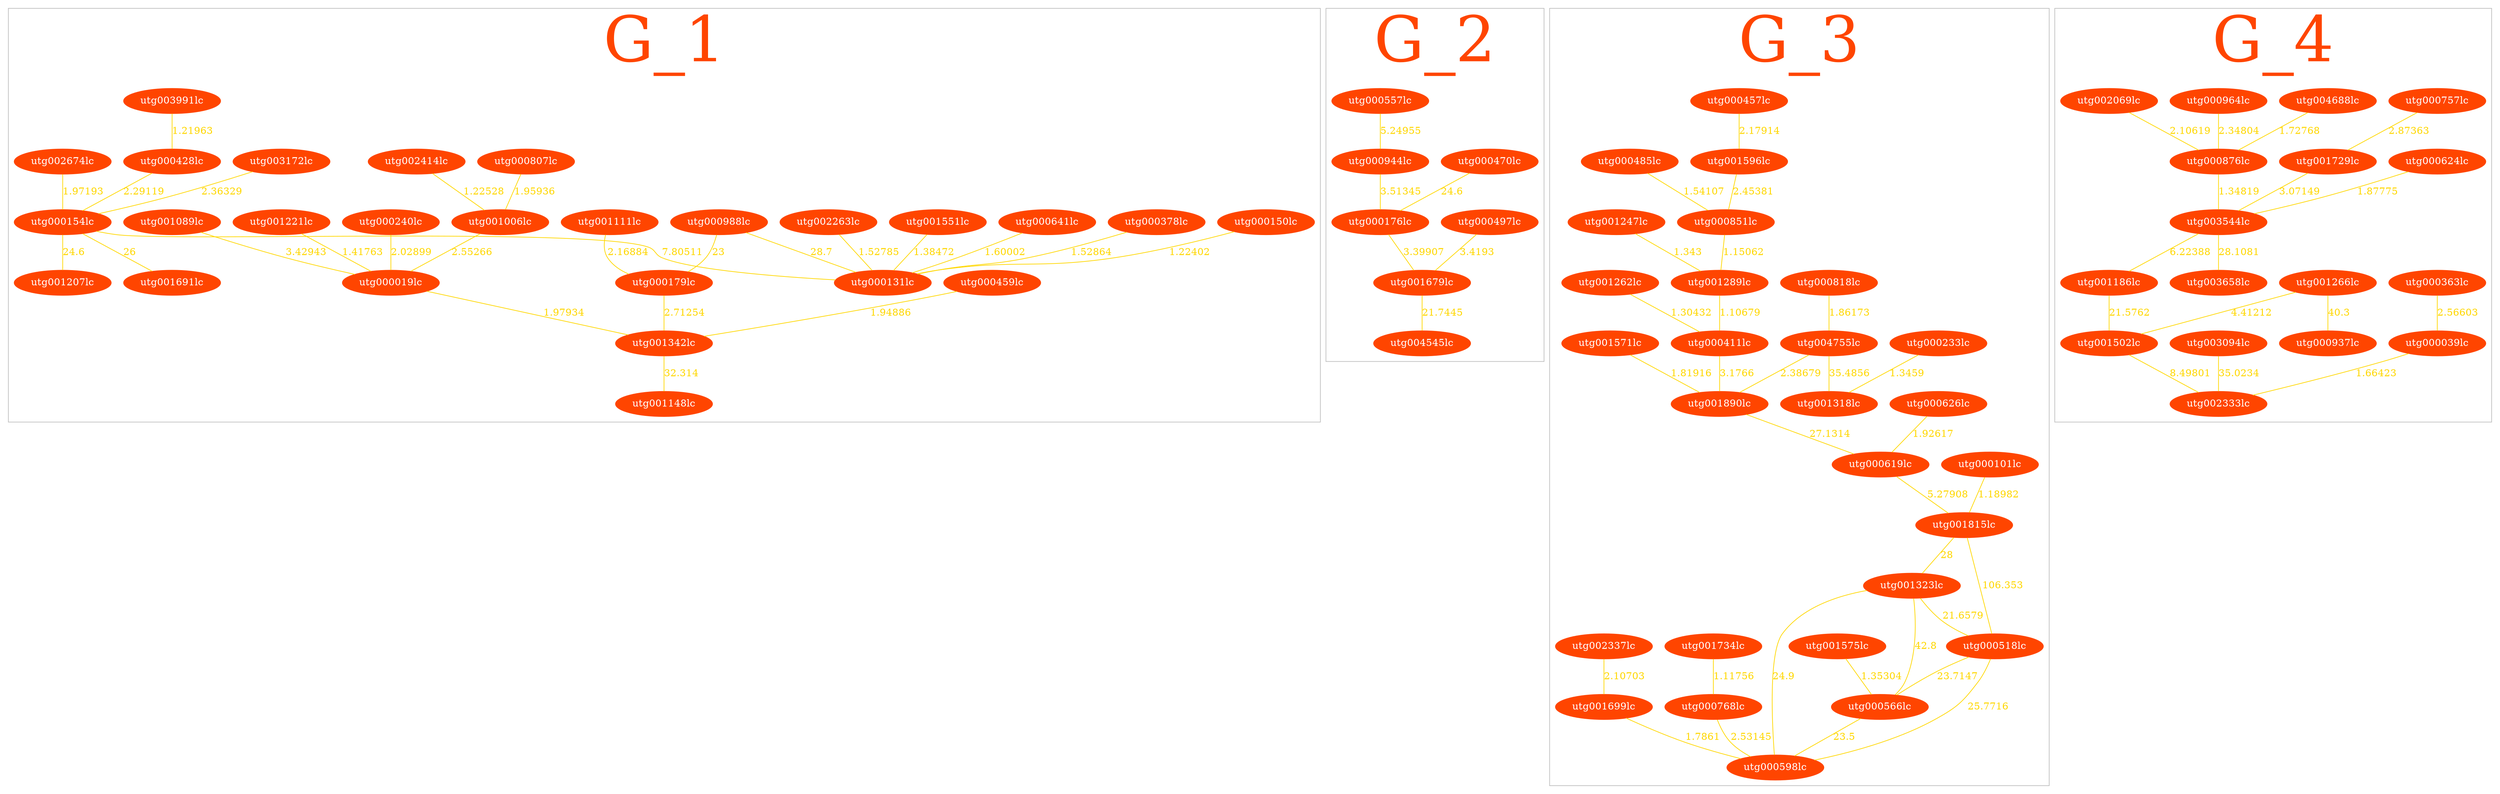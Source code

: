 /* Here are the merged subclusters of contigs */
graph	Graph_1 {
	subgraph cluster_0 {
	/* merged with subclusters: 3, 6 */
	utg000019lc -- utg001342lc [color=gold, fontcolor=gold, penwidth=1, label=1.97934]; /* cluster 0 */
	utg000150lc -- utg000131lc [color=gold, fontcolor=gold, penwidth=1, label=1.22402]; /* cluster 0 */
	utg000154lc -- utg000131lc [color=gold, fontcolor=gold, penwidth=1, label=7.80511]; /* cluster 0 */
	utg000154lc -- utg001207lc [color=gold, fontcolor=gold, penwidth=1, label=24.6]; /* cluster 0 */
	utg000154lc -- utg001691lc [color=gold, fontcolor=gold, penwidth=1, label=26]; /* cluster 0 */
	utg000179lc -- utg001342lc [color=gold, fontcolor=gold, penwidth=1, label=2.71254]; /* cluster 0 */
	utg000240lc -- utg000019lc [color=gold, fontcolor=gold, penwidth=1, label=2.02899]; /* cluster 0 */
	utg000378lc -- utg000131lc [color=gold, fontcolor=gold, penwidth=1, label=1.52864]; /* cluster 0 */
	utg000428lc -- utg000154lc [color=gold, fontcolor=gold, penwidth=1, label=2.29119]; /* cluster 0 */
	utg000459lc -- utg001342lc [color=gold, fontcolor=gold, penwidth=1, label=1.94886]; /* cluster 0 */
	utg000641lc -- utg000131lc [color=gold, fontcolor=gold, penwidth=1, label=1.60002]; /* cluster 0 */
	utg000807lc -- utg001006lc [color=gold, fontcolor=gold, penwidth=1, label=1.95936]; /* cluster 0 */
	utg000988lc -- utg000131lc [color=gold, fontcolor=gold, penwidth=1, label=28.7]; /* cluster 0 */
	utg000988lc -- utg000179lc [color=gold, fontcolor=gold, penwidth=1, label=23]; /* cluster 0 */
	utg001006lc -- utg000019lc [color=gold, fontcolor=gold, penwidth=1, label=2.55266]; /* cluster 0 */
	utg001089lc -- utg000019lc [color=gold, fontcolor=gold, penwidth=1, label=3.42943]; /* cluster 0 */
	utg001111lc -- utg000179lc [color=gold, fontcolor=gold, penwidth=1, label=2.16884]; /* cluster 0 */
	utg001221lc -- utg000019lc [color=gold, fontcolor=gold, penwidth=1, label=1.41763]; /* cluster 0 */
	utg001342lc -- utg001148lc [color=gold, fontcolor=gold, penwidth=1, label=32.314]; /* cluster 0 */
	utg001551lc -- utg000131lc [color=gold, fontcolor=gold, penwidth=1, label=1.38472]; /* cluster 0 */
	utg002263lc -- utg000131lc [color=gold, fontcolor=gold, penwidth=1, label=1.52785]; /* cluster 0 */
	utg002414lc -- utg001006lc [color=gold, fontcolor=gold, penwidth=1, label=1.22528]; /* cluster 0 */
	utg002674lc -- utg000154lc [color=gold, fontcolor=gold, penwidth=1, label=1.97193]; /* cluster 0 */
	utg003172lc -- utg000154lc [color=gold, fontcolor=gold, penwidth=1, label=2.36329]; /* cluster 0 */
	utg003991lc -- utg000428lc [color=gold, fontcolor=gold, penwidth=1, label=1.21963]; /* cluster 0 */
	utg000019lc [color=orangered, style=filled, fillcolor=orangered, fontcolor=white]; /* 2 */
	utg000131lc [color=orangered, style=filled, fillcolor=orangered, fontcolor=white]; /* 0 */
	utg000150lc [color=orangered, style=filled, fillcolor=orangered, fontcolor=white]; /* 0 */
	utg000154lc [color=orangered, style=filled, fillcolor=orangered, fontcolor=white]; /* 1 */
	utg000179lc [color=orangered, style=filled, fillcolor=orangered, fontcolor=white]; /* 0 */
	utg000240lc [color=orangered, style=filled, fillcolor=orangered, fontcolor=white]; /* 2 */
	utg000378lc [color=orangered, style=filled, fillcolor=orangered, fontcolor=white]; /* 2 */
	utg000428lc [color=orangered, style=filled, fillcolor=orangered, fontcolor=white]; /* 1 */
	utg000459lc [color=orangered, style=filled, fillcolor=orangered, fontcolor=white]; /* 2 */
	utg000641lc [color=orangered, style=filled, fillcolor=orangered, fontcolor=white]; /* 0 */
	utg000807lc [color=orangered, style=filled, fillcolor=orangered, fontcolor=white]; /* 2 */
	utg000988lc [color=orangered, style=filled, fillcolor=orangered, fontcolor=white]; /* 0 */
	utg001006lc [color=orangered, style=filled, fillcolor=orangered, fontcolor=white]; /* 2 */
	utg001089lc [color=orangered, style=filled, fillcolor=orangered, fontcolor=white]; /* 2 */
	utg001111lc [color=orangered, style=filled, fillcolor=orangered, fontcolor=white]; /* 0 */
	utg001148lc [color=orangered, style=filled, fillcolor=orangered, fontcolor=white]; /* 2 */
	utg001207lc [color=orangered, style=filled, fillcolor=orangered, fontcolor=white]; /* 1 */
	utg001221lc [color=orangered, style=filled, fillcolor=orangered, fontcolor=white]; /* 2 */
	utg001342lc [color=orangered, style=filled, fillcolor=orangered, fontcolor=white]; /* 2 */
	utg001551lc [color=orangered, style=filled, fillcolor=orangered, fontcolor=white]; /* 0 */
	utg001691lc [color=orangered, style=filled, fillcolor=orangered, fontcolor=white]; /* 1 */
	utg002263lc [color=orangered, style=filled, fillcolor=orangered, fontcolor=white]; /* 0 */
	utg002414lc [color=orangered, style=filled, fillcolor=orangered, fontcolor=white]; /* 2 */
	utg002674lc [color=orangered, style=filled, fillcolor=orangered, fontcolor=white]; /* 2 */
	utg003172lc [color=orangered, style=filled, fillcolor=orangered, fontcolor=white]; /* 2 */
	utg003991lc [color=orangered, style=filled, fillcolor=orangered, fontcolor=white]; /* 1 */
	label="G_1";
	fontsize=90;
	fontcolor=orangered;
	color=gray;
	/* 26 contigs with total size of 27948371 bp */
	}
	subgraph cluster_1 {
	/* merged with subclusters: 7 */
	utg000176lc -- utg001679lc [color=gold, fontcolor=gold, penwidth=1, label=3.39907]; /* cluster 1 */
	utg000470lc -- utg000176lc [color=gold, fontcolor=gold, penwidth=1, label=24.6]; /* cluster 1 */
	utg000497lc -- utg001679lc [color=gold, fontcolor=gold, penwidth=1, label=3.4193]; /* cluster 1 */
	utg000557lc -- utg000944lc [color=gold, fontcolor=gold, penwidth=1, label=5.24955]; /* cluster 1 */
	utg000944lc -- utg000176lc [color=gold, fontcolor=gold, penwidth=1, label=3.51345]; /* cluster 1 */
	utg001679lc -- utg004545lc [color=gold, fontcolor=gold, penwidth=1, label=21.7445]; /* cluster 1 */
	utg000176lc [color=orangered, style=filled, fillcolor=orangered, fontcolor=white]; /* 2 */
	utg000470lc [color=orangered, style=filled, fillcolor=orangered, fontcolor=white]; /* 2 */
	utg000497lc [color=orangered, style=filled, fillcolor=orangered, fontcolor=white]; /* 2 */
	utg000557lc [color=orangered, style=filled, fillcolor=orangered, fontcolor=white]; /* 2 */
	utg000944lc [color=orangered, style=filled, fillcolor=orangered, fontcolor=white]; /* 2 */
	utg001679lc [color=orangered, style=filled, fillcolor=orangered, fontcolor=white]; /* 2 */
	utg004545lc [color=orangered, style=filled, fillcolor=orangered, fontcolor=white]; /* 2 */
	label="G_2";
	fontsize=90;
	fontcolor=orangered;
	color=gray;
	/* 7 contigs with total size of 16591388 bp */
	}
	subgraph cluster_2 {
	/* merged with subclusters: 8, 11 */
	utg000101lc -- utg001815lc [color=gold, fontcolor=gold, penwidth=1, label=1.18982]; /* cluster 2 */
	utg000233lc -- utg001318lc [color=gold, fontcolor=gold, penwidth=1, label=1.3459]; /* cluster 2 */
	utg000411lc -- utg001890lc [color=gold, fontcolor=gold, penwidth=1, label=3.1766]; /* cluster 2 */
	utg000457lc -- utg001596lc [color=gold, fontcolor=gold, penwidth=1, label=2.17914]; /* cluster 2 */
	utg000485lc -- utg000851lc [color=gold, fontcolor=gold, penwidth=1, label=1.54107]; /* cluster 2 */
	utg000518lc -- utg000566lc [color=gold, fontcolor=gold, penwidth=1, label=23.7147]; /* cluster 2 */
	utg000518lc -- utg000598lc [color=gold, fontcolor=gold, penwidth=1, label=25.7716]; /* cluster 2 */
	utg000518lc -- utg001815lc [color=gold, fontcolor=gold, penwidth=1, label=106.353]; /* cluster 2 */
	utg000566lc -- utg000598lc [color=gold, fontcolor=gold, penwidth=1, label=23.5]; /* cluster 2 */
	utg000566lc -- utg001323lc [color=gold, fontcolor=gold, penwidth=1, label=42.8]; /* cluster 2 */
	utg000598lc -- utg001323lc [color=gold, fontcolor=gold, penwidth=1, label=24.9]; /* cluster 2 */
	utg000619lc -- utg001815lc [color=gold, fontcolor=gold, penwidth=1, label=5.27908]; /* cluster 2 */
	utg000626lc -- utg000619lc [color=gold, fontcolor=gold, penwidth=1, label=1.92617]; /* cluster 2 */
	utg000768lc -- utg000598lc [color=gold, fontcolor=gold, penwidth=1, label=2.53145]; /* cluster 2 */
	utg000818lc -- utg004755lc [color=gold, fontcolor=gold, penwidth=1, label=1.86173]; /* cluster 2 */
	utg000851lc -- utg001289lc [color=gold, fontcolor=gold, penwidth=1, label=1.15062]; /* cluster 2 */
	utg001247lc -- utg001289lc [color=gold, fontcolor=gold, penwidth=1, label=1.343]; /* cluster 2 */
	utg001262lc -- utg000411lc [color=gold, fontcolor=gold, penwidth=1, label=1.30432]; /* cluster 2 */
	utg001289lc -- utg000411lc [color=gold, fontcolor=gold, penwidth=1, label=1.10679]; /* cluster 2 */
	utg001323lc -- utg000518lc [color=gold, fontcolor=gold, penwidth=1, label=21.6579]; /* cluster 2 */
	utg001571lc -- utg001890lc [color=gold, fontcolor=gold, penwidth=1, label=1.81916]; /* cluster 2 */
	utg001575lc -- utg000566lc [color=gold, fontcolor=gold, penwidth=1, label=1.35304]; /* cluster 2 */
	utg001596lc -- utg000851lc [color=gold, fontcolor=gold, penwidth=1, label=2.45381]; /* cluster 2 */
	utg001699lc -- utg000598lc [color=gold, fontcolor=gold, penwidth=1, label=1.7861]; /* cluster 2 */
	utg001734lc -- utg000768lc [color=gold, fontcolor=gold, penwidth=1, label=1.11756]; /* cluster 2 */
	utg001815lc -- utg001323lc [color=gold, fontcolor=gold, penwidth=1, label=28]; /* cluster 2 */
	utg001890lc -- utg000619lc [color=gold, fontcolor=gold, penwidth=1, label=27.1314]; /* cluster 2 */
	utg002337lc -- utg001699lc [color=gold, fontcolor=gold, penwidth=1, label=2.10703]; /* cluster 2 */
	utg004755lc -- utg001318lc [color=gold, fontcolor=gold, penwidth=1, label=35.4856]; /* cluster 2 */
	utg004755lc -- utg001890lc [color=gold, fontcolor=gold, penwidth=1, label=2.38679]; /* cluster 2 */
	utg000101lc [color=orangered, style=filled, fillcolor=orangered, fontcolor=white]; /* 1 */
	utg000233lc [color=orangered, style=filled, fillcolor=orangered, fontcolor=white]; /* 0 */
	utg000411lc [color=orangered, style=filled, fillcolor=orangered, fontcolor=white]; /* 0 */
	utg000457lc [color=orangered, style=filled, fillcolor=orangered, fontcolor=white]; /* 2 */
	utg000485lc [color=orangered, style=filled, fillcolor=orangered, fontcolor=white]; /* 2 */
	utg000518lc [color=orangered, style=filled, fillcolor=orangered, fontcolor=white]; /* 1 */
	utg000566lc [color=orangered, style=filled, fillcolor=orangered, fontcolor=white]; /* 1 */
	utg000598lc [color=orangered, style=filled, fillcolor=orangered, fontcolor=white]; /* 1 */
	utg000619lc [color=orangered, style=filled, fillcolor=orangered, fontcolor=white]; /* 0 */
	utg000626lc [color=orangered, style=filled, fillcolor=orangered, fontcolor=white]; /* 0 */
	utg000768lc [color=orangered, style=filled, fillcolor=orangered, fontcolor=white]; /* 2 */
	utg000818lc [color=orangered, style=filled, fillcolor=orangered, fontcolor=white]; /* 0 */
	utg000851lc [color=orangered, style=filled, fillcolor=orangered, fontcolor=white]; /* 2 */
	utg001247lc [color=orangered, style=filled, fillcolor=orangered, fontcolor=white]; /* 2 */
	utg001262lc [color=orangered, style=filled, fillcolor=orangered, fontcolor=white]; /* 2 */
	utg001289lc [color=orangered, style=filled, fillcolor=orangered, fontcolor=white]; /* 2 */
	utg001318lc [color=orangered, style=filled, fillcolor=orangered, fontcolor=white]; /* 0 */
	utg001323lc [color=orangered, style=filled, fillcolor=orangered, fontcolor=white]; /* 1 */
	utg001571lc [color=orangered, style=filled, fillcolor=orangered, fontcolor=white]; /* 0 */
	utg001575lc [color=orangered, style=filled, fillcolor=orangered, fontcolor=white]; /* 2 */
	utg001596lc [color=orangered, style=filled, fillcolor=orangered, fontcolor=white]; /* 2 */
	utg001699lc [color=orangered, style=filled, fillcolor=orangered, fontcolor=white]; /* 2 */
	utg001734lc [color=orangered, style=filled, fillcolor=orangered, fontcolor=white]; /* 2 */
	utg001815lc [color=orangered, style=filled, fillcolor=orangered, fontcolor=white]; /* 1 */
	utg001890lc [color=orangered, style=filled, fillcolor=orangered, fontcolor=white]; /* 0 */
	utg002337lc [color=orangered, style=filled, fillcolor=orangered, fontcolor=white]; /* 2 */
	utg004755lc [color=orangered, style=filled, fillcolor=orangered, fontcolor=white]; /* 0 */
	label="G_3";
	fontsize=90;
	fontcolor=orangered;
	color=gray;
	/* 27 contigs with total size of 28416577 bp */
	}
	subgraph cluster_4 {
	/* merged with subclusters: 9, 10, 5 */
	utg000039lc -- utg002333lc [color=gold, fontcolor=gold, penwidth=1, label=1.66423]; /* cluster 4 */
	utg000363lc -- utg000039lc [color=gold, fontcolor=gold, penwidth=1, label=2.56603]; /* cluster 4 */
	utg000624lc -- utg003544lc [color=gold, fontcolor=gold, penwidth=1, label=1.87775]; /* cluster 4 */
	utg000757lc -- utg001729lc [color=gold, fontcolor=gold, penwidth=1, label=2.87363]; /* cluster 4 */
	utg000876lc -- utg003544lc [color=gold, fontcolor=gold, penwidth=1, label=1.34819]; /* cluster 4 */
	utg000964lc -- utg000876lc [color=gold, fontcolor=gold, penwidth=1, label=2.34804]; /* cluster 4 */
	utg001186lc -- utg001502lc [color=gold, fontcolor=gold, penwidth=1, label=21.5762]; /* cluster 4 */
	utg001266lc -- utg000937lc [color=gold, fontcolor=gold, penwidth=1, label=40.3]; /* cluster 4 */
	utg001266lc -- utg001502lc [color=gold, fontcolor=gold, penwidth=1, label=4.41212]; /* cluster 4 */
	utg001502lc -- utg002333lc [color=gold, fontcolor=gold, penwidth=1, label=8.49801]; /* cluster 4 */
	utg001729lc -- utg003544lc [color=gold, fontcolor=gold, penwidth=1, label=3.07149]; /* cluster 4 */
	utg002069lc -- utg000876lc [color=gold, fontcolor=gold, penwidth=1, label=2.10619]; /* cluster 4 */
	utg003094lc -- utg002333lc [color=gold, fontcolor=gold, penwidth=1, label=35.0234]; /* cluster 4 */
	utg003544lc -- utg001186lc [color=gold, fontcolor=gold, penwidth=1, label=6.22388]; /* cluster 4 */
	utg003544lc -- utg003658lc [color=gold, fontcolor=gold, penwidth=1, label=28.1081]; /* cluster 4 */
	utg004688lc -- utg000876lc [color=gold, fontcolor=gold, penwidth=1, label=1.72768]; /* cluster 4 */
	utg000039lc [color=orangered, style=filled, fillcolor=orangered, fontcolor=white]; /* 1 */
	utg000363lc [color=orangered, style=filled, fillcolor=orangered, fontcolor=white]; /* 0 */
	utg000624lc [color=orangered, style=filled, fillcolor=orangered, fontcolor=white]; /* 2 */
	utg000757lc [color=orangered, style=filled, fillcolor=orangered, fontcolor=white]; /* 2 */
	utg000876lc [color=orangered, style=filled, fillcolor=orangered, fontcolor=white]; /* 2 */
	utg000937lc [color=orangered, style=filled, fillcolor=orangered, fontcolor=white]; /* 0 */
	utg000964lc [color=orangered, style=filled, fillcolor=orangered, fontcolor=white]; /* 2 */
	utg001186lc [color=orangered, style=filled, fillcolor=orangered, fontcolor=white]; /* 2 */
	utg001266lc [color=orangered, style=filled, fillcolor=orangered, fontcolor=white]; /* 0 */
	utg001502lc [color=orangered, style=filled, fillcolor=orangered, fontcolor=white]; /* 2 */
	utg001729lc [color=orangered, style=filled, fillcolor=orangered, fontcolor=white]; /* 2 */
	utg002069lc [color=orangered, style=filled, fillcolor=orangered, fontcolor=white]; /* 2 */
	utg002333lc [color=orangered, style=filled, fillcolor=orangered, fontcolor=white]; /* 2 */
	utg003094lc [color=orangered, style=filled, fillcolor=orangered, fontcolor=white]; /* 2 */
	utg003544lc [color=orangered, style=filled, fillcolor=orangered, fontcolor=white]; /* 2 */
	utg003658lc [color=orangered, style=filled, fillcolor=orangered, fontcolor=white]; /* 2 */
	utg004688lc [color=orangered, style=filled, fillcolor=orangered, fontcolor=white]; /* 2 */
	label="G_4";
	fontsize=90;
	fontcolor=orangered;
	color=gray;
	/* 17 contigs with total size of 17283471 bp */
	}
}
